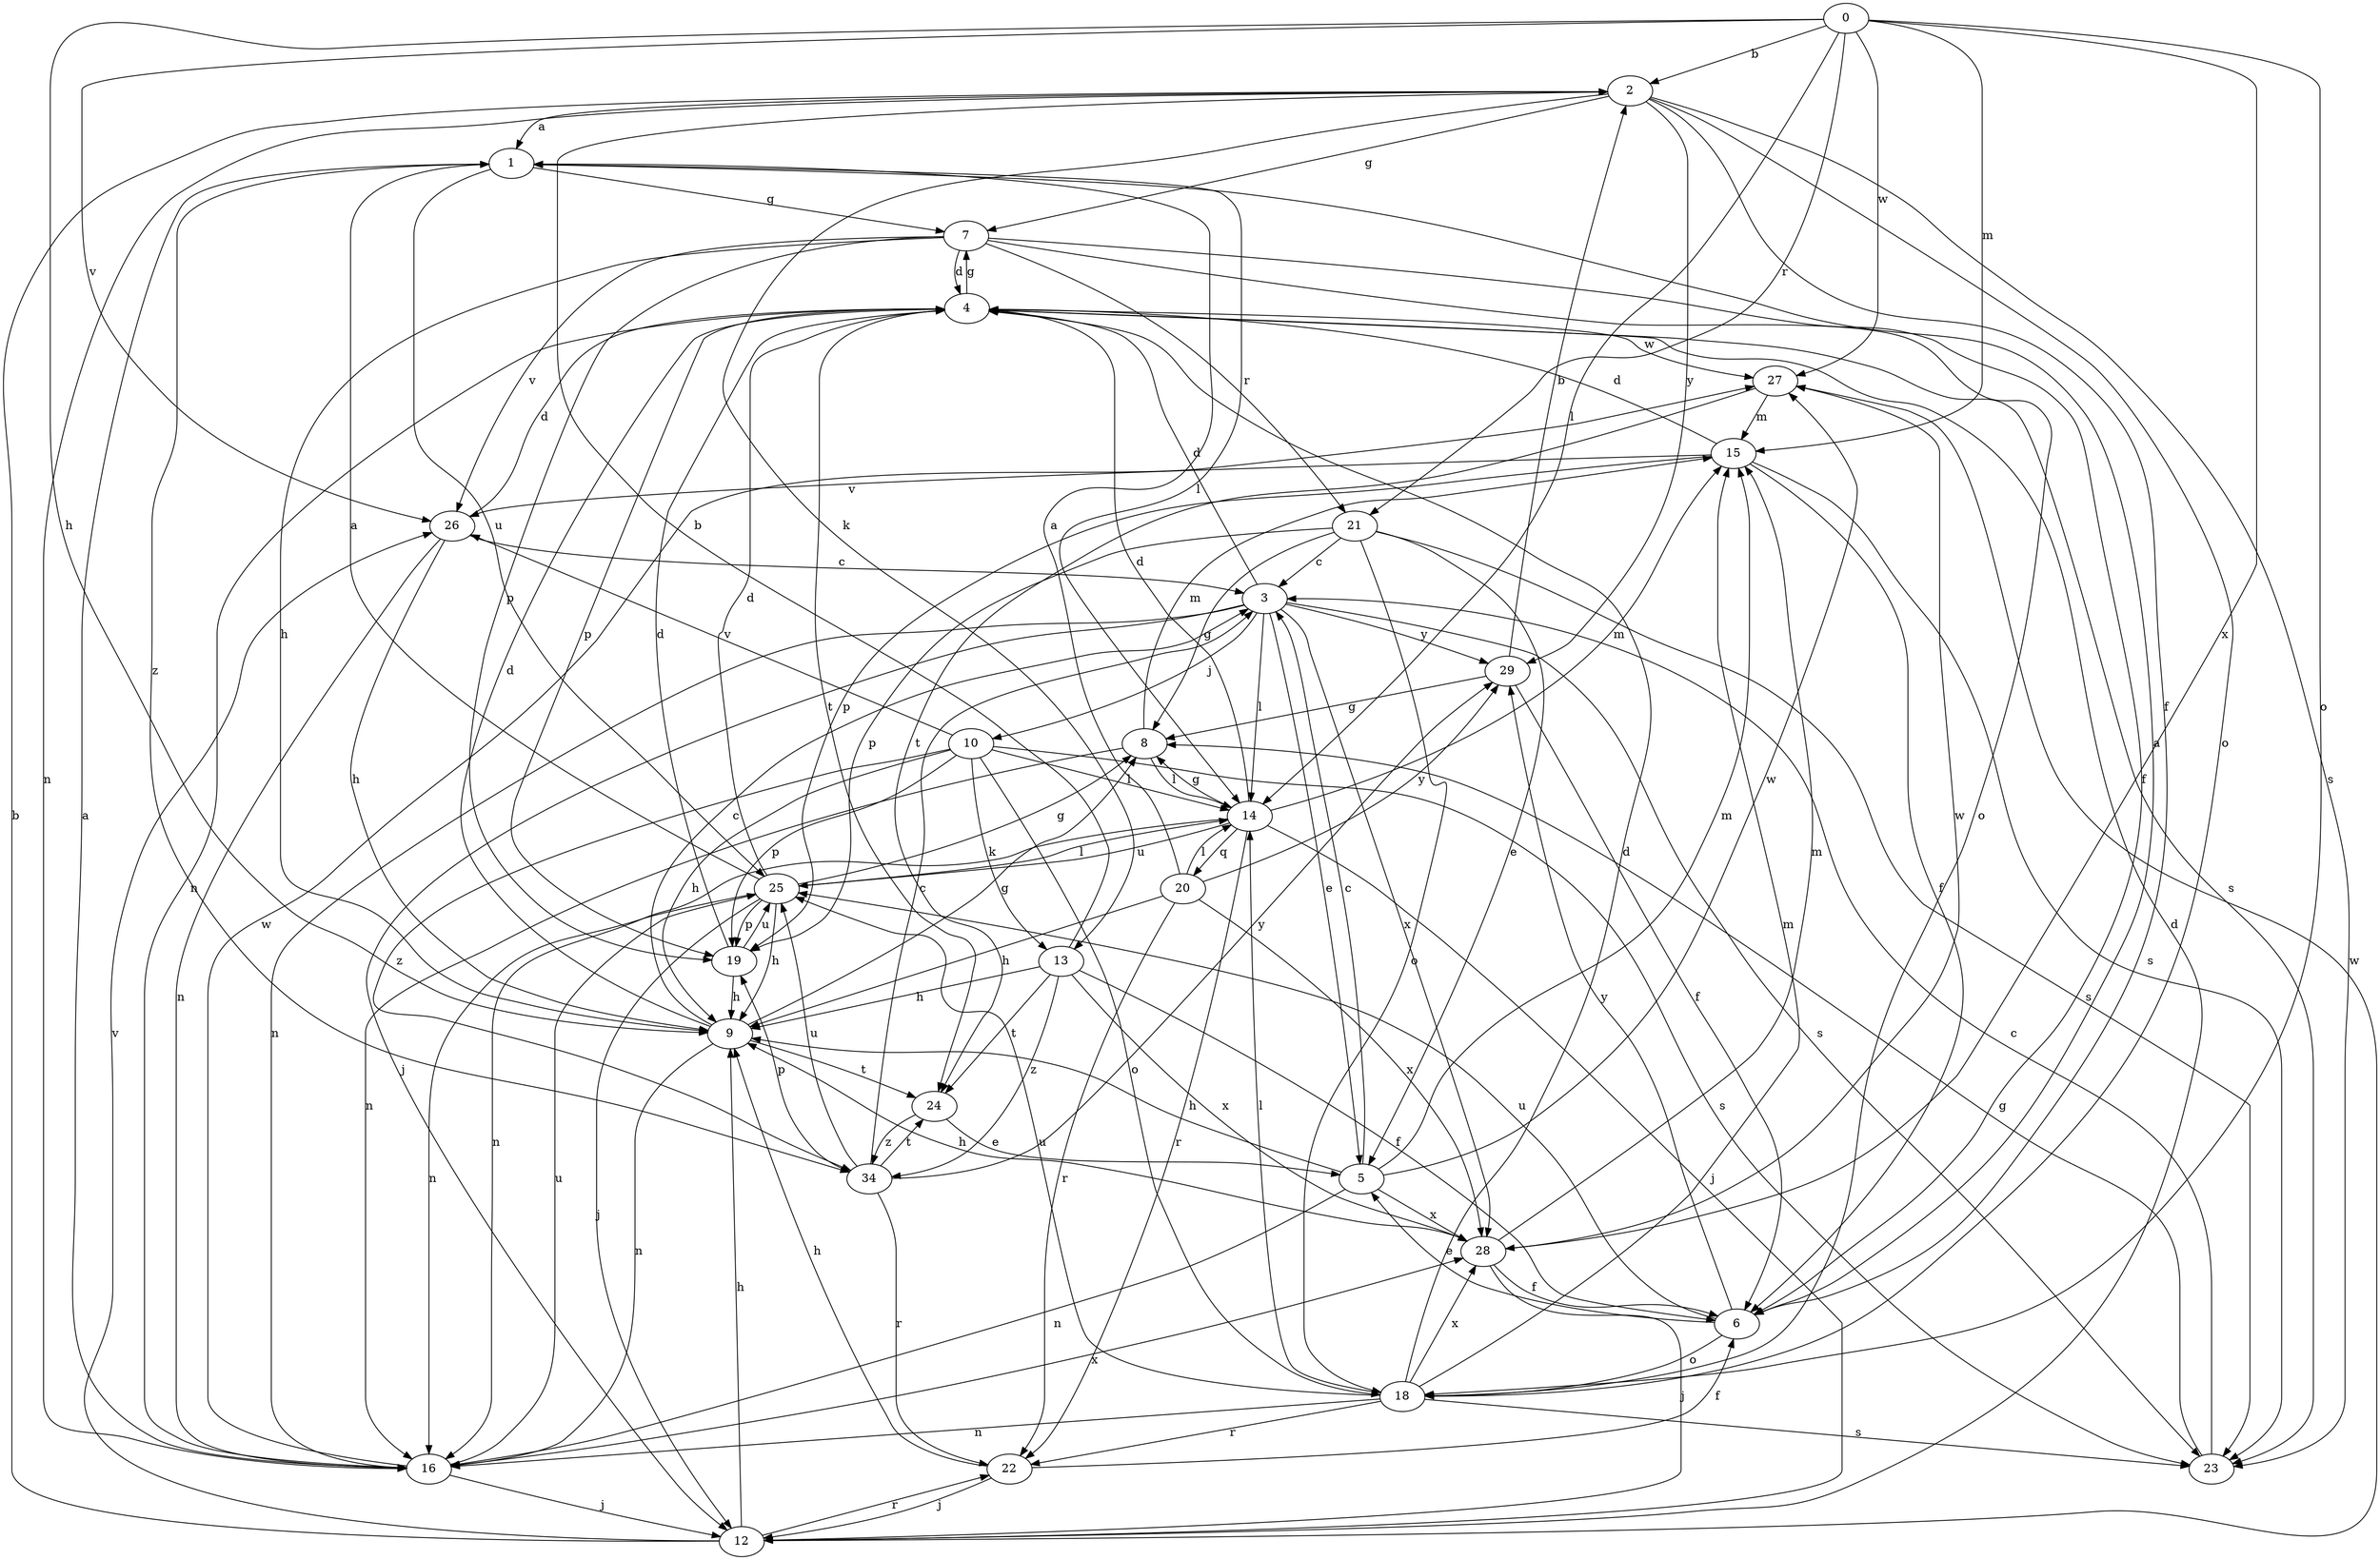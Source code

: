 strict digraph  {
0;
1;
2;
3;
4;
5;
6;
7;
8;
9;
10;
12;
13;
14;
15;
16;
18;
19;
20;
21;
22;
23;
24;
25;
26;
27;
28;
29;
34;
0 -> 2  [label=b];
0 -> 9  [label=h];
0 -> 14  [label=l];
0 -> 15  [label=m];
0 -> 18  [label=o];
0 -> 21  [label=r];
0 -> 26  [label=v];
0 -> 27  [label=w];
0 -> 28  [label=x];
1 -> 7  [label=g];
1 -> 14  [label=l];
1 -> 25  [label=u];
1 -> 34  [label=z];
2 -> 1  [label=a];
2 -> 6  [label=f];
2 -> 7  [label=g];
2 -> 13  [label=k];
2 -> 16  [label=n];
2 -> 18  [label=o];
2 -> 23  [label=s];
2 -> 29  [label=y];
3 -> 4  [label=d];
3 -> 5  [label=e];
3 -> 10  [label=j];
3 -> 12  [label=j];
3 -> 14  [label=l];
3 -> 16  [label=n];
3 -> 23  [label=s];
3 -> 28  [label=x];
3 -> 29  [label=y];
4 -> 7  [label=g];
4 -> 16  [label=n];
4 -> 19  [label=p];
4 -> 23  [label=s];
4 -> 24  [label=t];
4 -> 27  [label=w];
5 -> 3  [label=c];
5 -> 9  [label=h];
5 -> 15  [label=m];
5 -> 16  [label=n];
5 -> 27  [label=w];
5 -> 28  [label=x];
6 -> 1  [label=a];
6 -> 5  [label=e];
6 -> 18  [label=o];
6 -> 25  [label=u];
6 -> 29  [label=y];
7 -> 4  [label=d];
7 -> 6  [label=f];
7 -> 9  [label=h];
7 -> 18  [label=o];
7 -> 19  [label=p];
7 -> 21  [label=r];
7 -> 26  [label=v];
8 -> 14  [label=l];
8 -> 15  [label=m];
8 -> 16  [label=n];
9 -> 3  [label=c];
9 -> 4  [label=d];
9 -> 8  [label=g];
9 -> 16  [label=n];
9 -> 24  [label=t];
10 -> 9  [label=h];
10 -> 13  [label=k];
10 -> 14  [label=l];
10 -> 18  [label=o];
10 -> 19  [label=p];
10 -> 23  [label=s];
10 -> 26  [label=v];
10 -> 34  [label=z];
12 -> 2  [label=b];
12 -> 4  [label=d];
12 -> 9  [label=h];
12 -> 22  [label=r];
12 -> 26  [label=v];
12 -> 27  [label=w];
13 -> 2  [label=b];
13 -> 6  [label=f];
13 -> 9  [label=h];
13 -> 24  [label=t];
13 -> 28  [label=x];
13 -> 34  [label=z];
14 -> 4  [label=d];
14 -> 8  [label=g];
14 -> 12  [label=j];
14 -> 15  [label=m];
14 -> 16  [label=n];
14 -> 20  [label=q];
14 -> 22  [label=r];
14 -> 25  [label=u];
15 -> 4  [label=d];
15 -> 6  [label=f];
15 -> 19  [label=p];
15 -> 23  [label=s];
15 -> 26  [label=v];
16 -> 1  [label=a];
16 -> 12  [label=j];
16 -> 25  [label=u];
16 -> 27  [label=w];
16 -> 28  [label=x];
18 -> 4  [label=d];
18 -> 14  [label=l];
18 -> 15  [label=m];
18 -> 16  [label=n];
18 -> 22  [label=r];
18 -> 23  [label=s];
18 -> 25  [label=u];
18 -> 28  [label=x];
19 -> 4  [label=d];
19 -> 9  [label=h];
19 -> 25  [label=u];
20 -> 1  [label=a];
20 -> 9  [label=h];
20 -> 14  [label=l];
20 -> 22  [label=r];
20 -> 28  [label=x];
20 -> 29  [label=y];
21 -> 3  [label=c];
21 -> 5  [label=e];
21 -> 8  [label=g];
21 -> 18  [label=o];
21 -> 19  [label=p];
21 -> 23  [label=s];
22 -> 6  [label=f];
22 -> 9  [label=h];
22 -> 12  [label=j];
23 -> 3  [label=c];
23 -> 8  [label=g];
24 -> 5  [label=e];
24 -> 34  [label=z];
25 -> 1  [label=a];
25 -> 4  [label=d];
25 -> 8  [label=g];
25 -> 9  [label=h];
25 -> 12  [label=j];
25 -> 14  [label=l];
25 -> 16  [label=n];
25 -> 19  [label=p];
26 -> 3  [label=c];
26 -> 4  [label=d];
26 -> 9  [label=h];
26 -> 16  [label=n];
27 -> 15  [label=m];
27 -> 24  [label=t];
28 -> 6  [label=f];
28 -> 9  [label=h];
28 -> 12  [label=j];
28 -> 15  [label=m];
28 -> 27  [label=w];
29 -> 2  [label=b];
29 -> 6  [label=f];
29 -> 8  [label=g];
34 -> 3  [label=c];
34 -> 19  [label=p];
34 -> 22  [label=r];
34 -> 24  [label=t];
34 -> 25  [label=u];
34 -> 29  [label=y];
}

